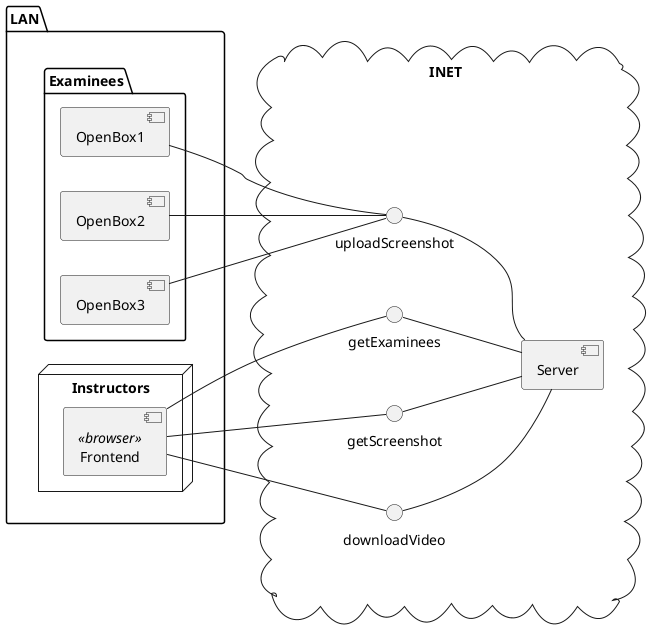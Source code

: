 @startuml
left to right direction

cloud INET {
    rectangle " " #line:transparent {
        () uploadScreenshot
        () "getExaminees"
        () "getScreenshot"
        () "downloadVideo"
    }

    "uploadScreenshot" -- [Server]
    "getExaminees" -- [Server]
    "getScreenshot" -- [Server]
    "downloadVideo" -- [Server]
}

package LAN {
    package Examinees {
        [OpenBox1] -- "uploadScreenshot"
        [OpenBox2] -- "uploadScreenshot"
        [OpenBox3] -- "uploadScreenshot"
    }

    node Instructors {
        [Frontend] <<browser>>
    }
}
[Frontend] -- "getExaminees"
[Frontend] -- "getScreenshot"
[Frontend] -- "downloadVideo"

" " -[hidden]- INET
LAN -[hidden]- " "
@enduml
